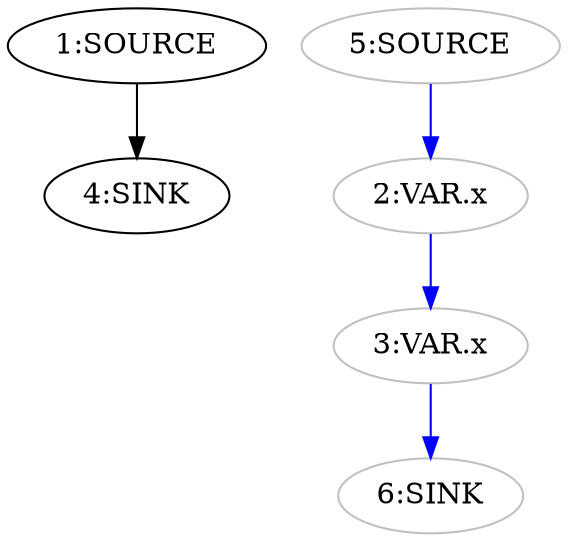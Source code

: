 digraph {
  n1 [label="1:SOURCE"];
  n4 [label="4:SINK"];
  n2 [label="2:VAR.x" color="grey"];
  n3 [label="3:VAR.x" color="grey"];
  n5 [label="5:SOURCE" color="grey"];
  n6 [label="6:SINK" color="grey"];
  n1 -> n4 [color="black"];
  n2 -> n3 [color="blue"];
  n3 -> n6 [color="blue"];
  n5 -> n2 [color="blue"];
}
